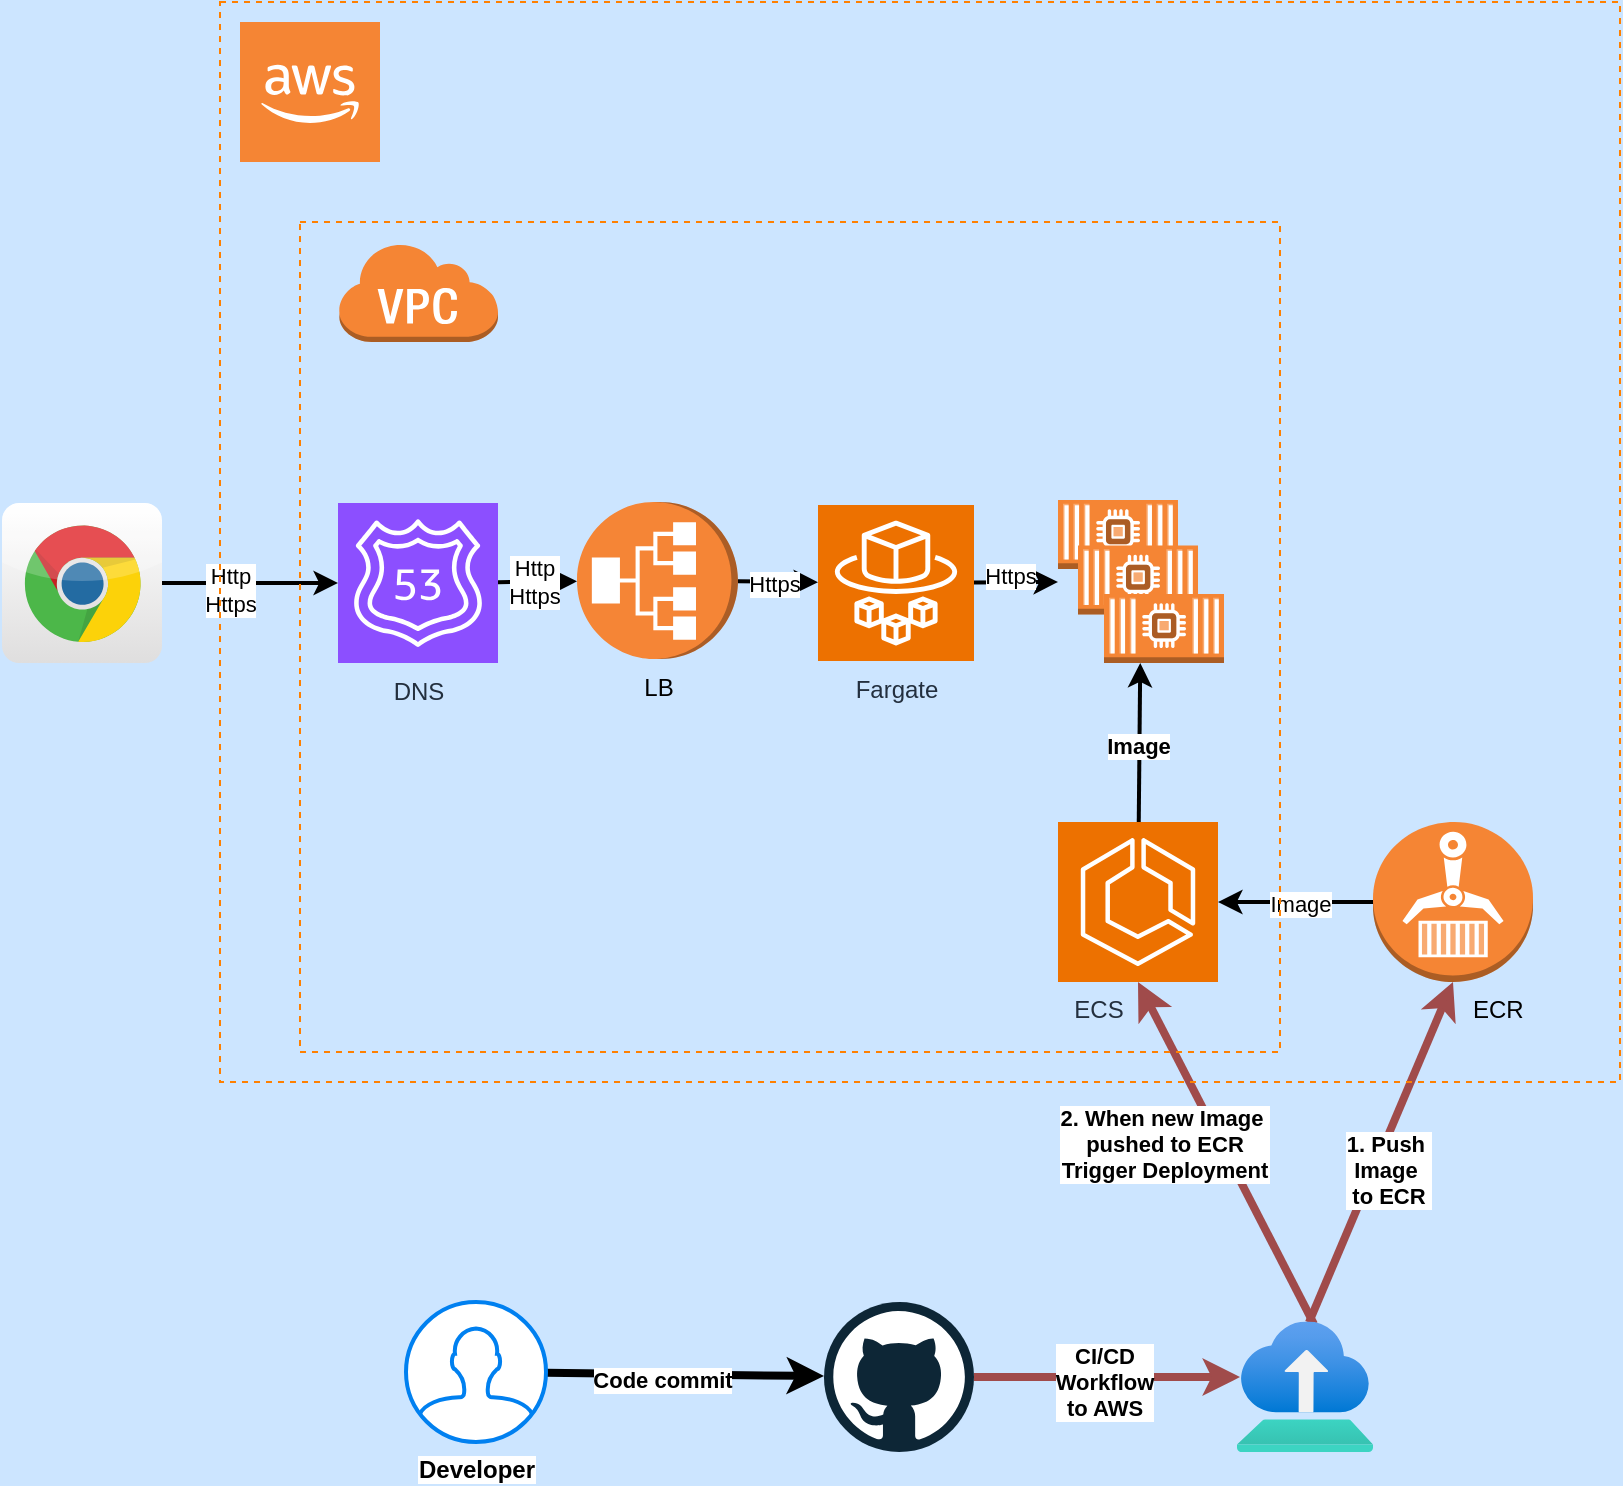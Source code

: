 <mxfile>
    <diagram id="xSdYxxqngGiQ2AKgE6oC" name="Page-1">
        <mxGraphModel dx="1609" dy="746" grid="1" gridSize="10" guides="1" tooltips="1" connect="1" arrows="1" fold="1" page="1" pageScale="1" pageWidth="850" pageHeight="1100" background="#CCE5FF" math="0" shadow="0">
            <root>
                <mxCell id="0"/>
                <mxCell id="1" parent="0"/>
                <mxCell id="74" value="" style="edgeStyle=none;html=1;strokeWidth=2;" parent="1" source="2" target="5" edge="1">
                    <mxGeometry relative="1" as="geometry">
                        <mxPoint x="-710" y="320.5" as="sourcePoint"/>
                    </mxGeometry>
                </mxCell>
                <mxCell id="83" value="Http&lt;div&gt;Https&lt;/div&gt;" style="edgeLabel;html=1;align=center;verticalAlign=middle;resizable=0;points=[];" parent="74" vertex="1" connectable="0">
                    <mxGeometry x="-0.22" y="-3" relative="1" as="geometry">
                        <mxPoint x="-1" as="offset"/>
                    </mxGeometry>
                </mxCell>
                <mxCell id="2" value="" style="dashed=0;outlineConnect=0;html=1;align=center;labelPosition=center;verticalLabelPosition=bottom;verticalAlign=top;shape=mxgraph.webicons.chrome;gradientColor=#DFDEDE" parent="1" vertex="1">
                    <mxGeometry x="-839" y="280.5" width="80" height="80" as="geometry"/>
                </mxCell>
                <mxCell id="75" value="" style="edgeStyle=none;html=1;strokeWidth=2;" parent="1" source="5" target="48" edge="1">
                    <mxGeometry relative="1" as="geometry"/>
                </mxCell>
                <mxCell id="84" value="Http&lt;div&gt;Https&lt;/div&gt;" style="edgeLabel;html=1;align=center;verticalAlign=middle;resizable=0;points=[];" parent="75" vertex="1" connectable="0">
                    <mxGeometry x="-0.105" relative="1" as="geometry">
                        <mxPoint as="offset"/>
                    </mxGeometry>
                </mxCell>
                <mxCell id="5" value="DNS" style="sketch=0;points=[[0,0,0],[0.25,0,0],[0.5,0,0],[0.75,0,0],[1,0,0],[0,1,0],[0.25,1,0],[0.5,1,0],[0.75,1,0],[1,1,0],[0,0.25,0],[0,0.5,0],[0,0.75,0],[1,0.25,0],[1,0.5,0],[1,0.75,0]];outlineConnect=0;fontColor=#232F3E;fillColor=#8C4FFF;strokeColor=#ffffff;dashed=0;verticalLabelPosition=bottom;verticalAlign=top;align=center;html=1;fontSize=12;fontStyle=0;aspect=fixed;shape=mxgraph.aws4.resourceIcon;resIcon=mxgraph.aws4.route_53;" parent="1" vertex="1">
                    <mxGeometry x="-671" y="280.5" width="80" height="80" as="geometry"/>
                </mxCell>
                <mxCell id="64" value="" style="edgeStyle=none;html=1;strokeWidth=2;" parent="1" source="7" target="45" edge="1">
                    <mxGeometry relative="1" as="geometry"/>
                </mxCell>
                <mxCell id="65" value="&lt;b&gt;Image&lt;/b&gt;" style="edgeLabel;html=1;align=center;verticalAlign=middle;resizable=0;points=[];" parent="64" vertex="1" connectable="0">
                    <mxGeometry x="-0.044" y="1" relative="1" as="geometry">
                        <mxPoint as="offset"/>
                    </mxGeometry>
                </mxCell>
                <mxCell id="7" value="ECS&amp;nbsp; &amp;nbsp; &amp;nbsp; &amp;nbsp; &amp;nbsp; &amp;nbsp;&amp;nbsp;" style="sketch=0;points=[[0,0,0],[0.25,0,0],[0.5,0,0],[0.75,0,0],[1,0,0],[0,1,0],[0.25,1,0],[0.5,1,0],[0.75,1,0],[1,1,0],[0,0.25,0],[0,0.5,0],[0,0.75,0],[1,0.25,0],[1,0.5,0],[1,0.75,0]];outlineConnect=0;fontColor=#232F3E;fillColor=#ED7100;strokeColor=#ffffff;dashed=0;verticalLabelPosition=bottom;verticalAlign=top;align=center;html=1;fontSize=12;fontStyle=0;aspect=fixed;shape=mxgraph.aws4.resourceIcon;resIcon=mxgraph.aws4.ecs;" parent="1" vertex="1">
                    <mxGeometry x="-311" y="440" width="80" height="80" as="geometry"/>
                </mxCell>
                <mxCell id="6" value="" style="outlineConnect=0;dashed=0;verticalLabelPosition=bottom;verticalAlign=top;align=center;html=1;shape=mxgraph.aws3.virtual_private_cloud;fillColor=#F58534;gradientColor=none;" parent="1" vertex="1">
                    <mxGeometry x="-671" y="150" width="80" height="50" as="geometry"/>
                </mxCell>
                <mxCell id="45" value="" style="group;movable=1;resizable=1;rotatable=1;deletable=1;editable=1;locked=0;connectable=1;" parent="1" vertex="1" connectable="0">
                    <mxGeometry x="-311" y="279" width="83" height="81.5" as="geometry"/>
                </mxCell>
                <mxCell id="42" value="" style="outlineConnect=0;dashed=0;verticalLabelPosition=bottom;verticalAlign=top;align=center;html=1;shape=mxgraph.aws3.ec2_compute_container_2;fillColor=#F58534;gradientColor=none;movable=0;resizable=0;rotatable=0;deletable=0;editable=0;locked=1;connectable=0;" parent="45" vertex="1">
                    <mxGeometry width="60" height="34.5" as="geometry"/>
                </mxCell>
                <mxCell id="43" value="" style="outlineConnect=0;dashed=0;verticalLabelPosition=bottom;verticalAlign=top;align=center;html=1;shape=mxgraph.aws3.ec2_compute_container_2;fillColor=#F58534;gradientColor=none;movable=0;resizable=0;rotatable=0;deletable=0;editable=0;locked=1;connectable=0;" parent="45" vertex="1">
                    <mxGeometry x="10" y="22.75" width="60" height="34.5" as="geometry"/>
                </mxCell>
                <mxCell id="44" value="" style="outlineConnect=0;dashed=0;verticalLabelPosition=bottom;verticalAlign=top;align=center;html=1;shape=mxgraph.aws3.ec2_compute_container_2;fillColor=#F58534;gradientColor=none;movable=0;resizable=0;rotatable=0;deletable=0;editable=0;locked=1;connectable=0;" parent="45" vertex="1">
                    <mxGeometry x="23" y="47" width="60" height="34.5" as="geometry"/>
                </mxCell>
                <mxCell id="77" value="" style="edgeStyle=none;html=1;strokeWidth=2;" parent="1" source="47" target="45" edge="1">
                    <mxGeometry relative="1" as="geometry"/>
                </mxCell>
                <mxCell id="86" value="Https" style="edgeLabel;html=1;align=center;verticalAlign=middle;resizable=0;points=[];" parent="77" vertex="1" connectable="0">
                    <mxGeometry x="-0.153" y="3" relative="1" as="geometry">
                        <mxPoint as="offset"/>
                    </mxGeometry>
                </mxCell>
                <mxCell id="47" value="Fargate" style="sketch=0;points=[[0,0,0],[0.25,0,0],[0.5,0,0],[0.75,0,0],[1,0,0],[0,1,0],[0.25,1,0],[0.5,1,0],[0.75,1,0],[1,1,0],[0,0.25,0],[0,0.5,0],[0,0.75,0],[1,0.25,0],[1,0.5,0],[1,0.75,0]];outlineConnect=0;fontColor=#232F3E;fillColor=#ED7100;strokeColor=#ffffff;dashed=0;verticalLabelPosition=bottom;verticalAlign=top;align=center;html=1;fontSize=12;fontStyle=0;aspect=fixed;shape=mxgraph.aws4.resourceIcon;resIcon=mxgraph.aws4.fargate;" parent="1" vertex="1">
                    <mxGeometry x="-431" y="281.5" width="78" height="78" as="geometry"/>
                </mxCell>
                <mxCell id="76" value="" style="edgeStyle=none;html=1;strokeWidth=2;" parent="1" source="48" target="47" edge="1">
                    <mxGeometry relative="1" as="geometry"/>
                </mxCell>
                <mxCell id="85" value="Https" style="edgeLabel;html=1;align=center;verticalAlign=middle;resizable=0;points=[];" parent="76" vertex="1" connectable="0">
                    <mxGeometry x="-0.116" y="-1" relative="1" as="geometry">
                        <mxPoint as="offset"/>
                    </mxGeometry>
                </mxCell>
                <mxCell id="48" value="LB" style="outlineConnect=0;dashed=0;verticalLabelPosition=bottom;verticalAlign=top;align=center;html=1;shape=mxgraph.aws3.application_load_balancer;fillColor=#F58536;gradientColor=none;direction=north;" parent="1" vertex="1">
                    <mxGeometry x="-551.5" y="280" width="80.5" height="78.5" as="geometry"/>
                </mxCell>
                <mxCell id="66" value="" style="edgeStyle=none;html=1;strokeWidth=2;" parent="1" source="49" target="7" edge="1">
                    <mxGeometry relative="1" as="geometry"/>
                </mxCell>
                <mxCell id="67" value="Image" style="edgeLabel;html=1;align=center;verticalAlign=middle;resizable=0;points=[];" parent="66" vertex="1" connectable="0">
                    <mxGeometry x="-0.058" y="1" relative="1" as="geometry">
                        <mxPoint as="offset"/>
                    </mxGeometry>
                </mxCell>
                <mxCell id="49" value="&amp;nbsp; &amp;nbsp; &amp;nbsp; &amp;nbsp; &amp;nbsp; &amp;nbsp; &amp;nbsp;ECR" style="outlineConnect=0;dashed=0;verticalLabelPosition=bottom;verticalAlign=top;align=center;html=1;shape=mxgraph.aws3.ecr;fillColor=#F58534;gradientColor=none;" parent="1" vertex="1">
                    <mxGeometry x="-153.5" y="440" width="80" height="80" as="geometry"/>
                </mxCell>
                <mxCell id="54" value="" style="edgeStyle=none;html=1;strokeWidth=4;entryX=0.5;entryY=1;entryDx=0;entryDy=0;entryPerimeter=0;strokeColor=light-dark(#a04b4b, #ededed);exitX=0.529;exitY=0.008;exitDx=0;exitDy=0;exitPerimeter=0;" parent="1" source="87" target="49" edge="1">
                    <mxGeometry relative="1" as="geometry">
                        <mxPoint x="-193" y="680" as="sourcePoint"/>
                    </mxGeometry>
                </mxCell>
                <mxCell id="90" value="&lt;b&gt;1. Push&amp;nbsp;&lt;/b&gt;&lt;div&gt;&lt;b&gt;Image&amp;nbsp;&lt;/b&gt;&lt;div&gt;&lt;b&gt;to ECR&lt;/b&gt;&lt;/div&gt;&lt;/div&gt;" style="edgeLabel;html=1;align=center;verticalAlign=middle;resizable=0;points=[];" parent="54" vertex="1" connectable="0">
                    <mxGeometry x="-0.096" relative="1" as="geometry">
                        <mxPoint x="7" as="offset"/>
                    </mxGeometry>
                </mxCell>
                <mxCell id="56" style="edgeStyle=none;html=1;exitX=0.566;exitY=0.02;exitDx=0;exitDy=0;exitPerimeter=0;strokeWidth=4;entryX=0.5;entryY=1;entryDx=0;entryDy=0;entryPerimeter=0;strokeColor=light-dark(#a04b4b, #ededed);" parent="1" source="87" target="7" edge="1">
                    <mxGeometry relative="1" as="geometry">
                        <mxPoint x="-161" y="630" as="sourcePoint"/>
                    </mxGeometry>
                </mxCell>
                <mxCell id="60" value="&lt;b&gt;2. When new Image&amp;nbsp;&lt;/b&gt;&lt;div&gt;&lt;b&gt;pushed to ECR&lt;/b&gt;&lt;/div&gt;&lt;div&gt;&lt;b&gt;Trigger Deployment&lt;/b&gt;&lt;/div&gt;" style="edgeLabel;html=1;align=center;verticalAlign=middle;resizable=0;points=[];" parent="56" vertex="1" connectable="0">
                    <mxGeometry x="0.14" y="2" relative="1" as="geometry">
                        <mxPoint x="-23" y="6" as="offset"/>
                    </mxGeometry>
                </mxCell>
                <mxCell id="50" value="" style="dashed=0;outlineConnect=0;html=1;align=center;labelPosition=center;verticalLabelPosition=bottom;verticalAlign=top;shape=mxgraph.weblogos.github" parent="1" vertex="1">
                    <mxGeometry x="-428" y="680" width="75" height="75" as="geometry"/>
                </mxCell>
                <mxCell id="72" value="" style="edgeStyle=none;html=1;strokeWidth=4;fontStyle=0" parent="1" source="51" target="50" edge="1">
                    <mxGeometry relative="1" as="geometry"/>
                </mxCell>
                <mxCell id="73" value="&lt;b&gt;Code commit&lt;/b&gt;" style="edgeLabel;html=1;align=center;verticalAlign=middle;resizable=0;points=[];" parent="72" vertex="1" connectable="0">
                    <mxGeometry x="-0.166" y="-3" relative="1" as="geometry">
                        <mxPoint as="offset"/>
                    </mxGeometry>
                </mxCell>
                <mxCell id="51" value="&lt;b&gt;Developer&lt;/b&gt;" style="html=1;verticalLabelPosition=bottom;align=center;labelBackgroundColor=#ffffff;verticalAlign=top;strokeWidth=2;strokeColor=#0080F0;shadow=0;dashed=0;shape=mxgraph.ios7.icons.user;" parent="1" vertex="1">
                    <mxGeometry x="-637" y="680" width="70" height="70" as="geometry"/>
                </mxCell>
                <mxCell id="78" value="" style="rounded=0;whiteSpace=wrap;html=1;fillColor=none;dashed=1;strokeColor=#FF8000;" parent="1" vertex="1">
                    <mxGeometry x="-690" y="140" width="490" height="415" as="geometry"/>
                </mxCell>
                <mxCell id="79" value="" style="outlineConnect=0;dashed=0;verticalLabelPosition=bottom;verticalAlign=top;align=center;html=1;shape=mxgraph.aws3.cloud_2;fillColor=#F58534;gradientColor=none;" parent="1" vertex="1">
                    <mxGeometry x="-720" y="40" width="70" height="70" as="geometry"/>
                </mxCell>
                <mxCell id="80" value="" style="rounded=0;whiteSpace=wrap;html=1;fillColor=none;dashed=1;strokeColor=#FF8000;" parent="1" vertex="1">
                    <mxGeometry x="-730" y="30" width="700" height="540" as="geometry"/>
                </mxCell>
                <mxCell id="87" value="" style="image;aspect=fixed;html=1;points=[];align=center;fontSize=12;image=img/lib/azure2/other/Azure_Deployment_Environments.svg;" parent="1" vertex="1">
                    <mxGeometry x="-221.5" y="689.72" width="68" height="65.28" as="geometry"/>
                </mxCell>
                <mxCell id="88" style="edgeStyle=none;html=1;entryX=0.022;entryY=0.426;entryDx=0;entryDy=0;entryPerimeter=0;strokeWidth=4;strokeColor=light-dark(#a04b4b, #ededed);" parent="1" source="50" target="87" edge="1">
                    <mxGeometry relative="1" as="geometry"/>
                </mxCell>
                <mxCell id="89" value="&lt;b&gt;CI/CD&lt;/b&gt;&lt;div&gt;&lt;b&gt;Workflow&lt;/b&gt;&lt;/div&gt;&lt;div&gt;&lt;b&gt;to AWS&lt;/b&gt;&lt;/div&gt;" style="edgeLabel;html=1;align=center;verticalAlign=middle;resizable=0;points=[];" parent="88" vertex="1" connectable="0">
                    <mxGeometry x="-0.025" y="-2" relative="1" as="geometry">
                        <mxPoint as="offset"/>
                    </mxGeometry>
                </mxCell>
            </root>
        </mxGraphModel>
    </diagram>
</mxfile>